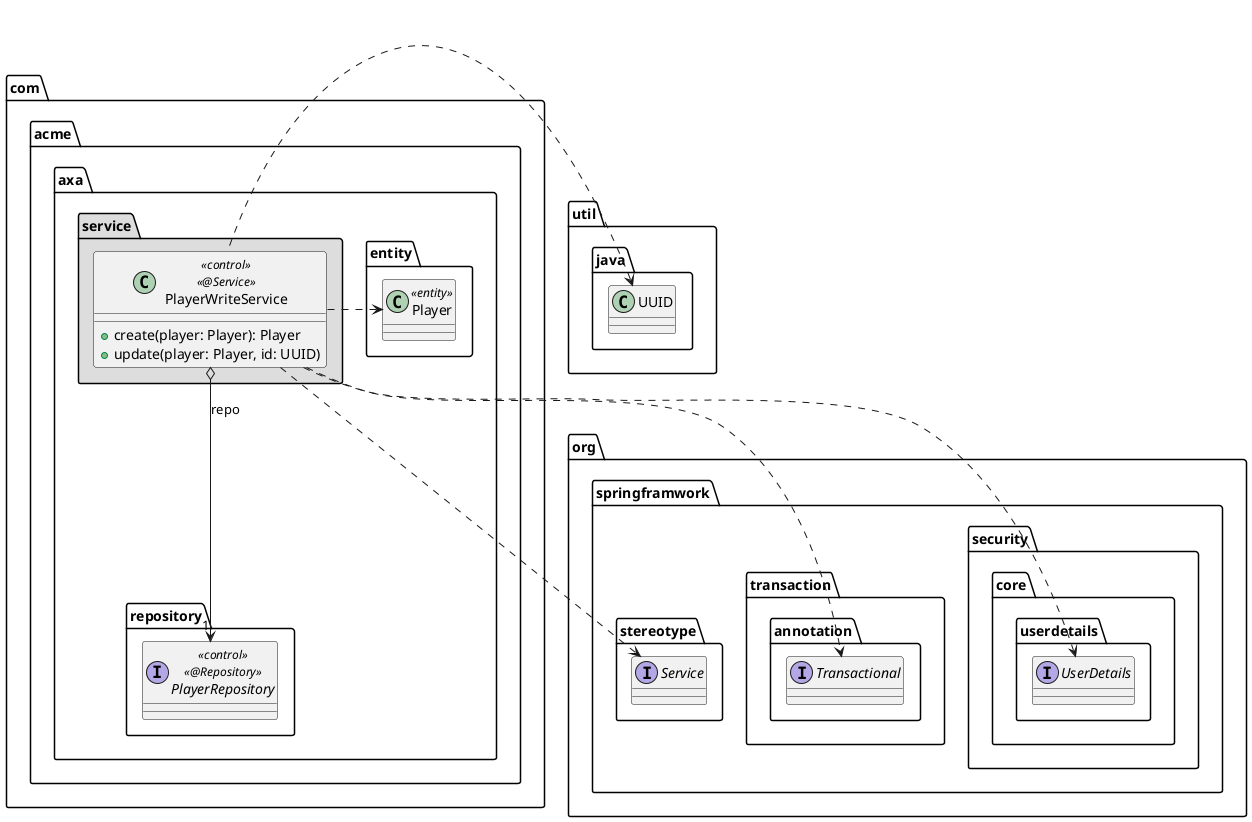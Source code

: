 @startuml

skinparam  classAttributesIconSize 0

package org.springframwork {
   package stereotype {
        interface Service
    }

    package transaction.annotation {
        interface Transactional
    }

    package security.core.userdetails {
        interface UserDetails
    }
}

package util.java {
    class UUID
}

package com.acme.axa {
    package entity {
        class Player << entity >>
    }

    package repository {
        Interface PlayerRepository << control >> << @Repository >>
    }

    package service #DDDDDD {
        class PlayerWriteService << control >> << @Service >> {
        + create(player: Player): Player
        + update(player: Player, id: UUID)
        }
    }

    PlayerWriteService o--> "1" PlayerRepository: repo
    PlayerWriteService .left.> Player
    PlayerWriteService .right.> Service
    PlayerWriteService .left> UUID
    PlayerWriteService .down.> Transactional
    PlayerWriteService .down.> UserDetails

}
@enduml

